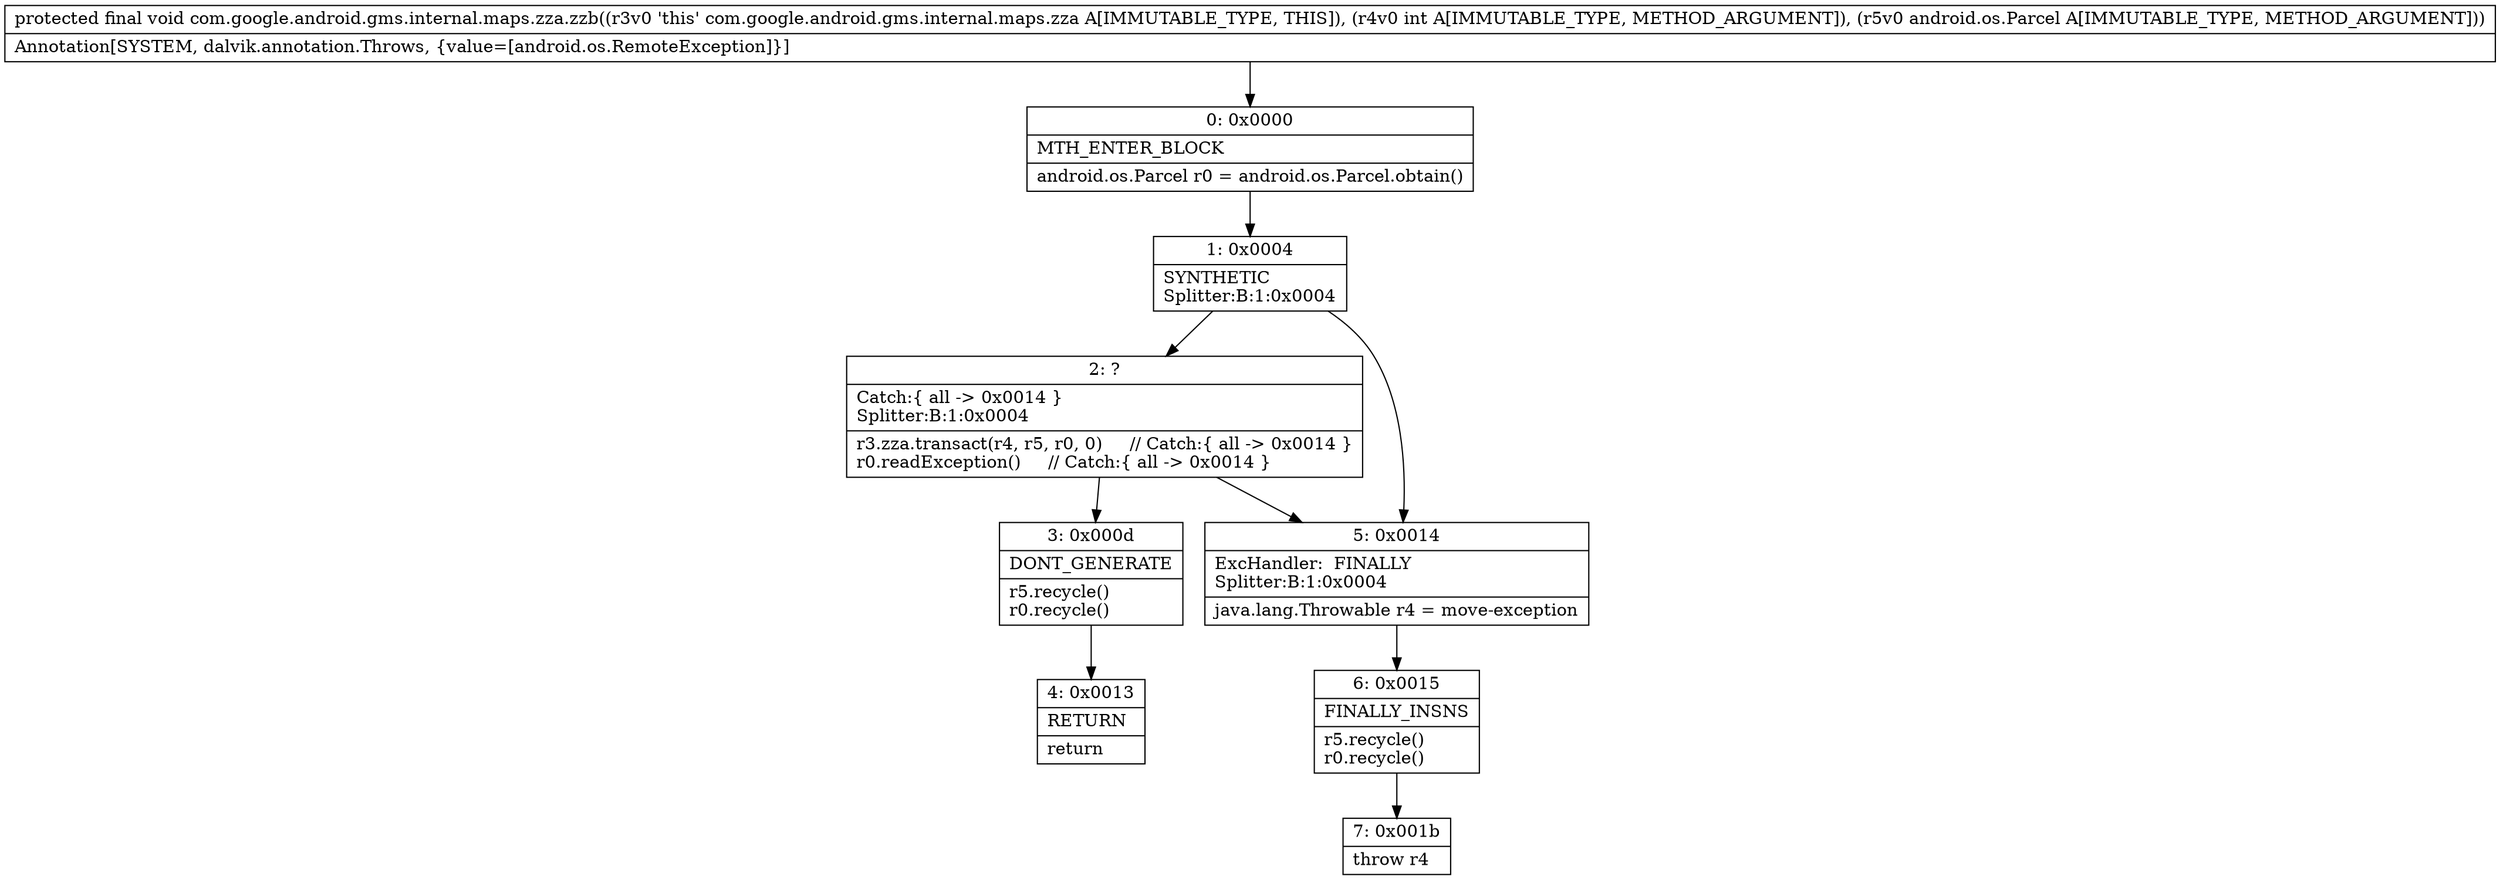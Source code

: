 digraph "CFG forcom.google.android.gms.internal.maps.zza.zzb(ILandroid\/os\/Parcel;)V" {
Node_0 [shape=record,label="{0\:\ 0x0000|MTH_ENTER_BLOCK\l|android.os.Parcel r0 = android.os.Parcel.obtain()\l}"];
Node_1 [shape=record,label="{1\:\ 0x0004|SYNTHETIC\lSplitter:B:1:0x0004\l}"];
Node_2 [shape=record,label="{2\:\ ?|Catch:\{ all \-\> 0x0014 \}\lSplitter:B:1:0x0004\l|r3.zza.transact(r4, r5, r0, 0)     \/\/ Catch:\{ all \-\> 0x0014 \}\lr0.readException()     \/\/ Catch:\{ all \-\> 0x0014 \}\l}"];
Node_3 [shape=record,label="{3\:\ 0x000d|DONT_GENERATE\l|r5.recycle()\lr0.recycle()\l}"];
Node_4 [shape=record,label="{4\:\ 0x0013|RETURN\l|return\l}"];
Node_5 [shape=record,label="{5\:\ 0x0014|ExcHandler:  FINALLY\lSplitter:B:1:0x0004\l|java.lang.Throwable r4 = move\-exception\l}"];
Node_6 [shape=record,label="{6\:\ 0x0015|FINALLY_INSNS\l|r5.recycle()\lr0.recycle()\l}"];
Node_7 [shape=record,label="{7\:\ 0x001b|throw r4\l}"];
MethodNode[shape=record,label="{protected final void com.google.android.gms.internal.maps.zza.zzb((r3v0 'this' com.google.android.gms.internal.maps.zza A[IMMUTABLE_TYPE, THIS]), (r4v0 int A[IMMUTABLE_TYPE, METHOD_ARGUMENT]), (r5v0 android.os.Parcel A[IMMUTABLE_TYPE, METHOD_ARGUMENT]))  | Annotation[SYSTEM, dalvik.annotation.Throws, \{value=[android.os.RemoteException]\}]\l}"];
MethodNode -> Node_0;
Node_0 -> Node_1;
Node_1 -> Node_2;
Node_1 -> Node_5;
Node_2 -> Node_3;
Node_2 -> Node_5;
Node_3 -> Node_4;
Node_5 -> Node_6;
Node_6 -> Node_7;
}

